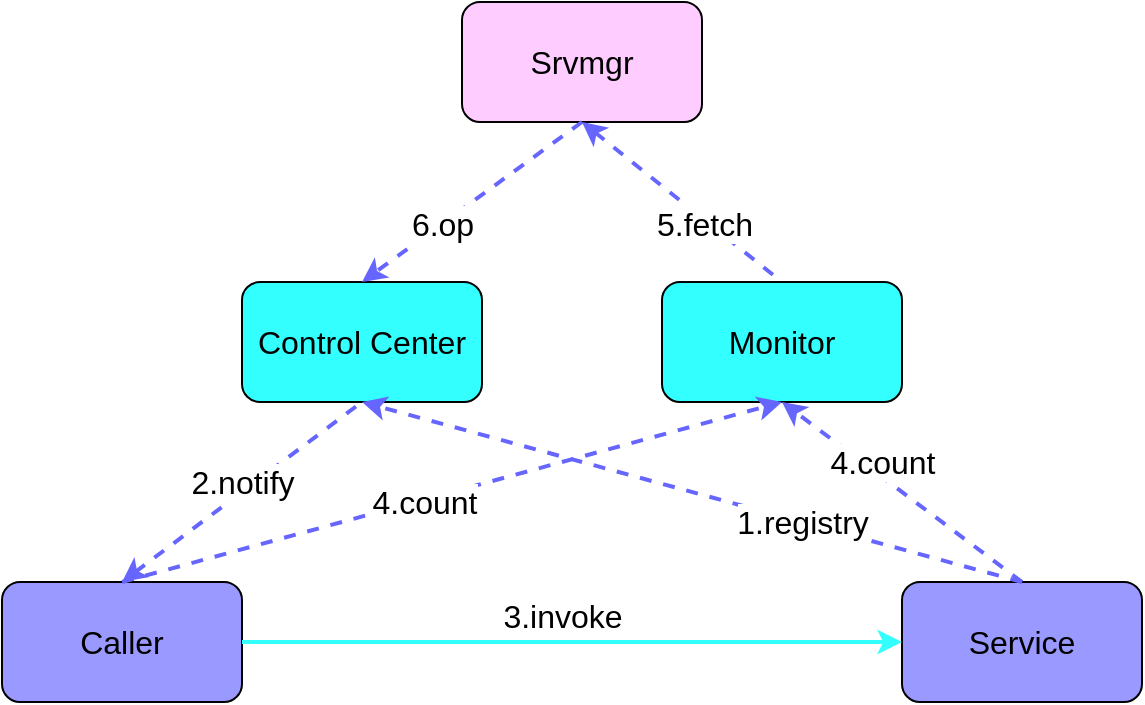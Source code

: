 <mxfile version="12.9.3"><diagram id="c6vPCQbDTAW3_hjepVWK" name="Page-1"><mxGraphModel dx="1249" dy="762" grid="1" gridSize="10" guides="1" tooltips="1" connect="1" arrows="1" fold="1" page="1" pageScale="1" pageWidth="827" pageHeight="1169" math="0" shadow="0"><root><mxCell id="0"/><mxCell id="1" parent="0"/><mxCell id="nqajYnND2lpwk76EezyJ-1" value="Caller" style="rounded=1;whiteSpace=wrap;html=1;fillColor=#9999FF;fontSize=16;" vertex="1" parent="1"><mxGeometry x="170" y="330" width="120" height="60" as="geometry"/></mxCell><mxCell id="nqajYnND2lpwk76EezyJ-2" value="Service" style="rounded=1;whiteSpace=wrap;html=1;fillColor=#9999FF;fontSize=16;" vertex="1" parent="1"><mxGeometry x="620" y="330" width="120" height="60" as="geometry"/></mxCell><mxCell id="nqajYnND2lpwk76EezyJ-3" value="Control Center" style="rounded=1;whiteSpace=wrap;html=1;fillColor=#33FFFF;fontSize=16;" vertex="1" parent="1"><mxGeometry x="290" y="180" width="120" height="60" as="geometry"/></mxCell><mxCell id="nqajYnND2lpwk76EezyJ-4" value="Monitor" style="rounded=1;whiteSpace=wrap;html=1;fillColor=#33FFFF;fontSize=16;" vertex="1" parent="1"><mxGeometry x="500" y="180" width="120" height="60" as="geometry"/></mxCell><mxCell id="nqajYnND2lpwk76EezyJ-5" value="Srvmgr" style="rounded=1;whiteSpace=wrap;html=1;fillColor=#FFCCFF;fontSize=16;" vertex="1" parent="1"><mxGeometry x="400" y="40" width="120" height="60" as="geometry"/></mxCell><mxCell id="nqajYnND2lpwk76EezyJ-6" value="" style="endArrow=classic;html=1;fontSize=16;entryX=0.5;entryY=1;entryDx=0;entryDy=0;exitX=0.5;exitY=0;exitDx=0;exitDy=0;dashed=1;strokeWidth=2;strokeColor=#6666FF;" edge="1" parent="1" source="nqajYnND2lpwk76EezyJ-2" target="nqajYnND2lpwk76EezyJ-3"><mxGeometry width="50" height="50" relative="1" as="geometry"><mxPoint x="420" y="420" as="sourcePoint"/><mxPoint x="470" y="370" as="targetPoint"/></mxGeometry></mxCell><mxCell id="nqajYnND2lpwk76EezyJ-7" value="1.registry" style="text;html=1;align=center;verticalAlign=middle;resizable=0;points=[];labelBackgroundColor=#ffffff;fontSize=16;" vertex="1" connectable="0" parent="nqajYnND2lpwk76EezyJ-6"><mxGeometry x="0.066" y="-2" relative="1" as="geometry"><mxPoint x="65.06" y="19.82" as="offset"/></mxGeometry></mxCell><mxCell id="nqajYnND2lpwk76EezyJ-8" value="" style="endArrow=none;html=1;fontSize=16;entryX=0.5;entryY=1;entryDx=0;entryDy=0;exitX=0.5;exitY=0;exitDx=0;exitDy=0;dashed=1;strokeWidth=2;strokeColor=#6666FF;startArrow=classic;startFill=1;endFill=0;" edge="1" parent="1" source="nqajYnND2lpwk76EezyJ-1" target="nqajYnND2lpwk76EezyJ-3"><mxGeometry width="50" height="50" relative="1" as="geometry"><mxPoint x="630" y="370" as="sourcePoint"/><mxPoint x="360" y="250" as="targetPoint"/></mxGeometry></mxCell><mxCell id="nqajYnND2lpwk76EezyJ-9" value="2.notify" style="text;html=1;align=center;verticalAlign=middle;resizable=0;points=[];labelBackgroundColor=#ffffff;fontSize=16;" vertex="1" connectable="0" parent="nqajYnND2lpwk76EezyJ-8"><mxGeometry x="-0.653" y="3" relative="1" as="geometry"><mxPoint x="41" y="-32" as="offset"/></mxGeometry></mxCell><mxCell id="nqajYnND2lpwk76EezyJ-10" value="" style="endArrow=classic;html=1;fontSize=16;entryX=0;entryY=0.5;entryDx=0;entryDy=0;exitX=1;exitY=0.5;exitDx=0;exitDy=0;strokeWidth=2;strokeColor=#33FFFF;" edge="1" parent="1" source="nqajYnND2lpwk76EezyJ-1" target="nqajYnND2lpwk76EezyJ-2"><mxGeometry width="50" height="50" relative="1" as="geometry"><mxPoint x="690" y="340" as="sourcePoint"/><mxPoint x="360" y="250" as="targetPoint"/></mxGeometry></mxCell><mxCell id="nqajYnND2lpwk76EezyJ-11" value="3.invoke" style="text;html=1;align=center;verticalAlign=middle;resizable=0;points=[];labelBackgroundColor=#ffffff;fontSize=16;" vertex="1" connectable="0" parent="nqajYnND2lpwk76EezyJ-10"><mxGeometry x="0.066" y="-2" relative="1" as="geometry"><mxPoint x="-16" y="-15.0" as="offset"/></mxGeometry></mxCell><mxCell id="nqajYnND2lpwk76EezyJ-12" value="" style="endArrow=classic;html=1;fontSize=16;entryX=0.5;entryY=1;entryDx=0;entryDy=0;exitX=0.5;exitY=0;exitDx=0;exitDy=0;dashed=1;strokeWidth=2;strokeColor=#6666FF;" edge="1" parent="1" source="nqajYnND2lpwk76EezyJ-1" target="nqajYnND2lpwk76EezyJ-4"><mxGeometry width="50" height="50" relative="1" as="geometry"><mxPoint x="690" y="340" as="sourcePoint"/><mxPoint x="360" y="250" as="targetPoint"/></mxGeometry></mxCell><mxCell id="nqajYnND2lpwk76EezyJ-13" value="4.count" style="text;html=1;align=center;verticalAlign=middle;resizable=0;points=[];labelBackgroundColor=#ffffff;fontSize=16;" vertex="1" connectable="0" parent="nqajYnND2lpwk76EezyJ-12"><mxGeometry x="0.066" y="-2" relative="1" as="geometry"><mxPoint x="-26.11" y="5.96" as="offset"/></mxGeometry></mxCell><mxCell id="nqajYnND2lpwk76EezyJ-14" value="" style="endArrow=classic;html=1;fontSize=16;entryX=0.5;entryY=1;entryDx=0;entryDy=0;exitX=0.5;exitY=0;exitDx=0;exitDy=0;dashed=1;strokeWidth=2;strokeColor=#6666FF;" edge="1" parent="1" source="nqajYnND2lpwk76EezyJ-2" target="nqajYnND2lpwk76EezyJ-4"><mxGeometry width="50" height="50" relative="1" as="geometry"><mxPoint x="240" y="340" as="sourcePoint"/><mxPoint x="570" y="250" as="targetPoint"/></mxGeometry></mxCell><mxCell id="nqajYnND2lpwk76EezyJ-15" value="4.count" style="text;html=1;align=center;verticalAlign=middle;resizable=0;points=[];labelBackgroundColor=#ffffff;fontSize=16;" vertex="1" connectable="0" parent="nqajYnND2lpwk76EezyJ-14"><mxGeometry x="0.066" y="-2" relative="1" as="geometry"><mxPoint x="-7.2" y="-10.4" as="offset"/></mxGeometry></mxCell><mxCell id="nqajYnND2lpwk76EezyJ-16" value="" style="endArrow=classic;html=1;fontSize=16;entryX=0.5;entryY=0;entryDx=0;entryDy=0;exitX=0.5;exitY=1;exitDx=0;exitDy=0;dashed=1;strokeWidth=2;strokeColor=#6666FF;" edge="1" parent="1" source="nqajYnND2lpwk76EezyJ-5" target="nqajYnND2lpwk76EezyJ-3"><mxGeometry width="50" height="50" relative="1" as="geometry"><mxPoint x="690" y="340" as="sourcePoint"/><mxPoint x="360" y="250" as="targetPoint"/></mxGeometry></mxCell><mxCell id="nqajYnND2lpwk76EezyJ-17" value="6.op" style="text;html=1;align=center;verticalAlign=middle;resizable=0;points=[];labelBackgroundColor=#ffffff;fontSize=16;" vertex="1" connectable="0" parent="nqajYnND2lpwk76EezyJ-16"><mxGeometry x="0.066" y="-2" relative="1" as="geometry"><mxPoint x="-10.59" y="9.27" as="offset"/></mxGeometry></mxCell><mxCell id="nqajYnND2lpwk76EezyJ-18" value="" style="endArrow=none;html=1;fontSize=16;entryX=0.5;entryY=0;entryDx=0;entryDy=0;exitX=0.5;exitY=1;exitDx=0;exitDy=0;dashed=1;strokeWidth=2;strokeColor=#6666FF;startArrow=classic;startFill=1;endFill=0;" edge="1" parent="1" source="nqajYnND2lpwk76EezyJ-5" target="nqajYnND2lpwk76EezyJ-4"><mxGeometry width="50" height="50" relative="1" as="geometry"><mxPoint x="470" y="110" as="sourcePoint"/><mxPoint x="360" y="190" as="targetPoint"/></mxGeometry></mxCell><mxCell id="nqajYnND2lpwk76EezyJ-19" value="5.fetch" style="text;html=1;align=center;verticalAlign=middle;resizable=0;points=[];labelBackgroundColor=#ffffff;fontSize=16;" vertex="1" connectable="0" parent="nqajYnND2lpwk76EezyJ-18"><mxGeometry x="0.066" y="-2" relative="1" as="geometry"><mxPoint x="8.15" y="5.96" as="offset"/></mxGeometry></mxCell></root></mxGraphModel></diagram></mxfile>